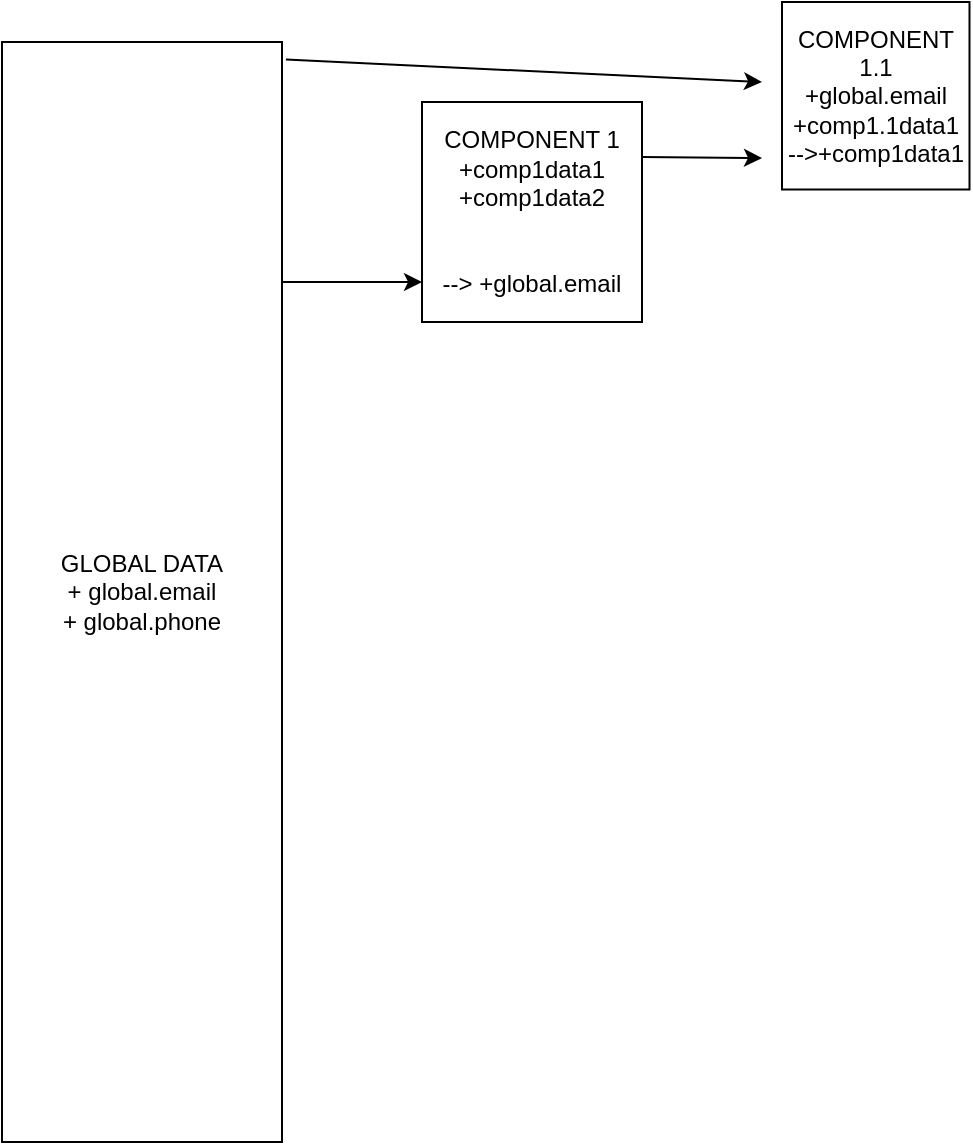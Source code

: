 <mxfile version="22.0.0" type="github">
  <diagram name="Page-1" id="wHc2jCAraRP2GwJG6127">
    <mxGraphModel dx="894" dy="649" grid="1" gridSize="10" guides="1" tooltips="1" connect="1" arrows="1" fold="1" page="1" pageScale="1" pageWidth="850" pageHeight="1100" math="0" shadow="0">
      <root>
        <mxCell id="0" />
        <mxCell id="1" parent="0" />
        <mxCell id="rE5Kj0M8CEyOqBe85gKx-1" value="GLOBAL DATA&lt;br&gt;+ global.email&lt;br&gt;+ global.phone" style="rounded=0;whiteSpace=wrap;html=1;" parent="1" vertex="1">
          <mxGeometry x="30" y="30" width="140" height="550" as="geometry" />
        </mxCell>
        <mxCell id="c1Y-bfJMXIRgOrsBISyG-1" value="COMPONENT 1&lt;br&gt;+comp1data1&lt;br&gt;+comp1data2&lt;br&gt;&lt;br&gt;&lt;br&gt;--&amp;gt; +global.email" style="whiteSpace=wrap;html=1;aspect=fixed;" vertex="1" parent="1">
          <mxGeometry x="240" y="60" width="110" height="110" as="geometry" />
        </mxCell>
        <mxCell id="c1Y-bfJMXIRgOrsBISyG-2" value="" style="endArrow=classic;html=1;rounded=0;" edge="1" parent="1">
          <mxGeometry width="50" height="50" relative="1" as="geometry">
            <mxPoint x="170" y="150" as="sourcePoint" />
            <mxPoint x="240" y="150" as="targetPoint" />
          </mxGeometry>
        </mxCell>
        <mxCell id="c1Y-bfJMXIRgOrsBISyG-3" value="COMPONENT 1.1&lt;br&gt;+global.email&lt;br&gt;+comp1.1data1&lt;br&gt;--&amp;gt;+comp1data1" style="whiteSpace=wrap;html=1;aspect=fixed;" vertex="1" parent="1">
          <mxGeometry x="420" y="10" width="93.75" height="93.75" as="geometry" />
        </mxCell>
        <mxCell id="c1Y-bfJMXIRgOrsBISyG-5" value="" style="endArrow=classic;html=1;rounded=0;exitX=1;exitY=0.25;exitDx=0;exitDy=0;" edge="1" parent="1" source="c1Y-bfJMXIRgOrsBISyG-1">
          <mxGeometry width="50" height="50" relative="1" as="geometry">
            <mxPoint x="400" y="360" as="sourcePoint" />
            <mxPoint x="410" y="88" as="targetPoint" />
          </mxGeometry>
        </mxCell>
        <mxCell id="c1Y-bfJMXIRgOrsBISyG-7" value="" style="endArrow=classic;html=1;rounded=0;exitX=1.014;exitY=0.016;exitDx=0;exitDy=0;exitPerimeter=0;" edge="1" parent="1" source="rE5Kj0M8CEyOqBe85gKx-1">
          <mxGeometry width="50" height="50" relative="1" as="geometry">
            <mxPoint x="400" y="360" as="sourcePoint" />
            <mxPoint x="410" y="50" as="targetPoint" />
          </mxGeometry>
        </mxCell>
      </root>
    </mxGraphModel>
  </diagram>
</mxfile>
